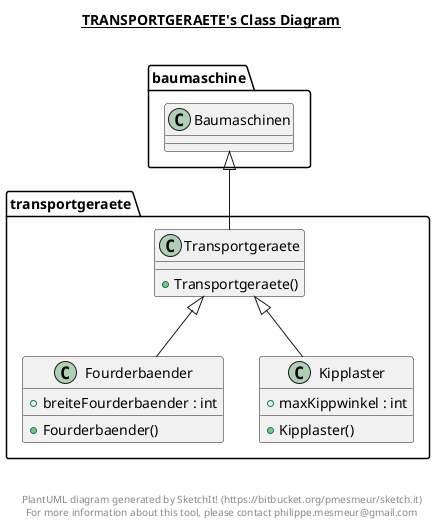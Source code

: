 @startuml

title __TRANSPORTGERAETE's Class Diagram__\n

  namespace transportgeraete {
    class transportgeraete.Fourderbaender {
        + breiteFourderbaender : int
        + Fourderbaender()
    }
  }
  

  namespace transportgeraete {
    class transportgeraete.Kipplaster {
        + maxKippwinkel : int
        + Kipplaster()
    }
  }
  

  namespace transportgeraete {
    class transportgeraete.Transportgeraete {
        + Transportgeraete()
    }
  }
  

  transportgeraete.Fourderbaender -up-|> transportgeraete.Transportgeraete
  transportgeraete.Kipplaster -up-|> transportgeraete.Transportgeraete
  transportgeraete.Transportgeraete -up-|> baumaschine.Baumaschinen


right footer


PlantUML diagram generated by SketchIt! (https://bitbucket.org/pmesmeur/sketch.it)
For more information about this tool, please contact philippe.mesmeur@gmail.com
endfooter

@enduml
